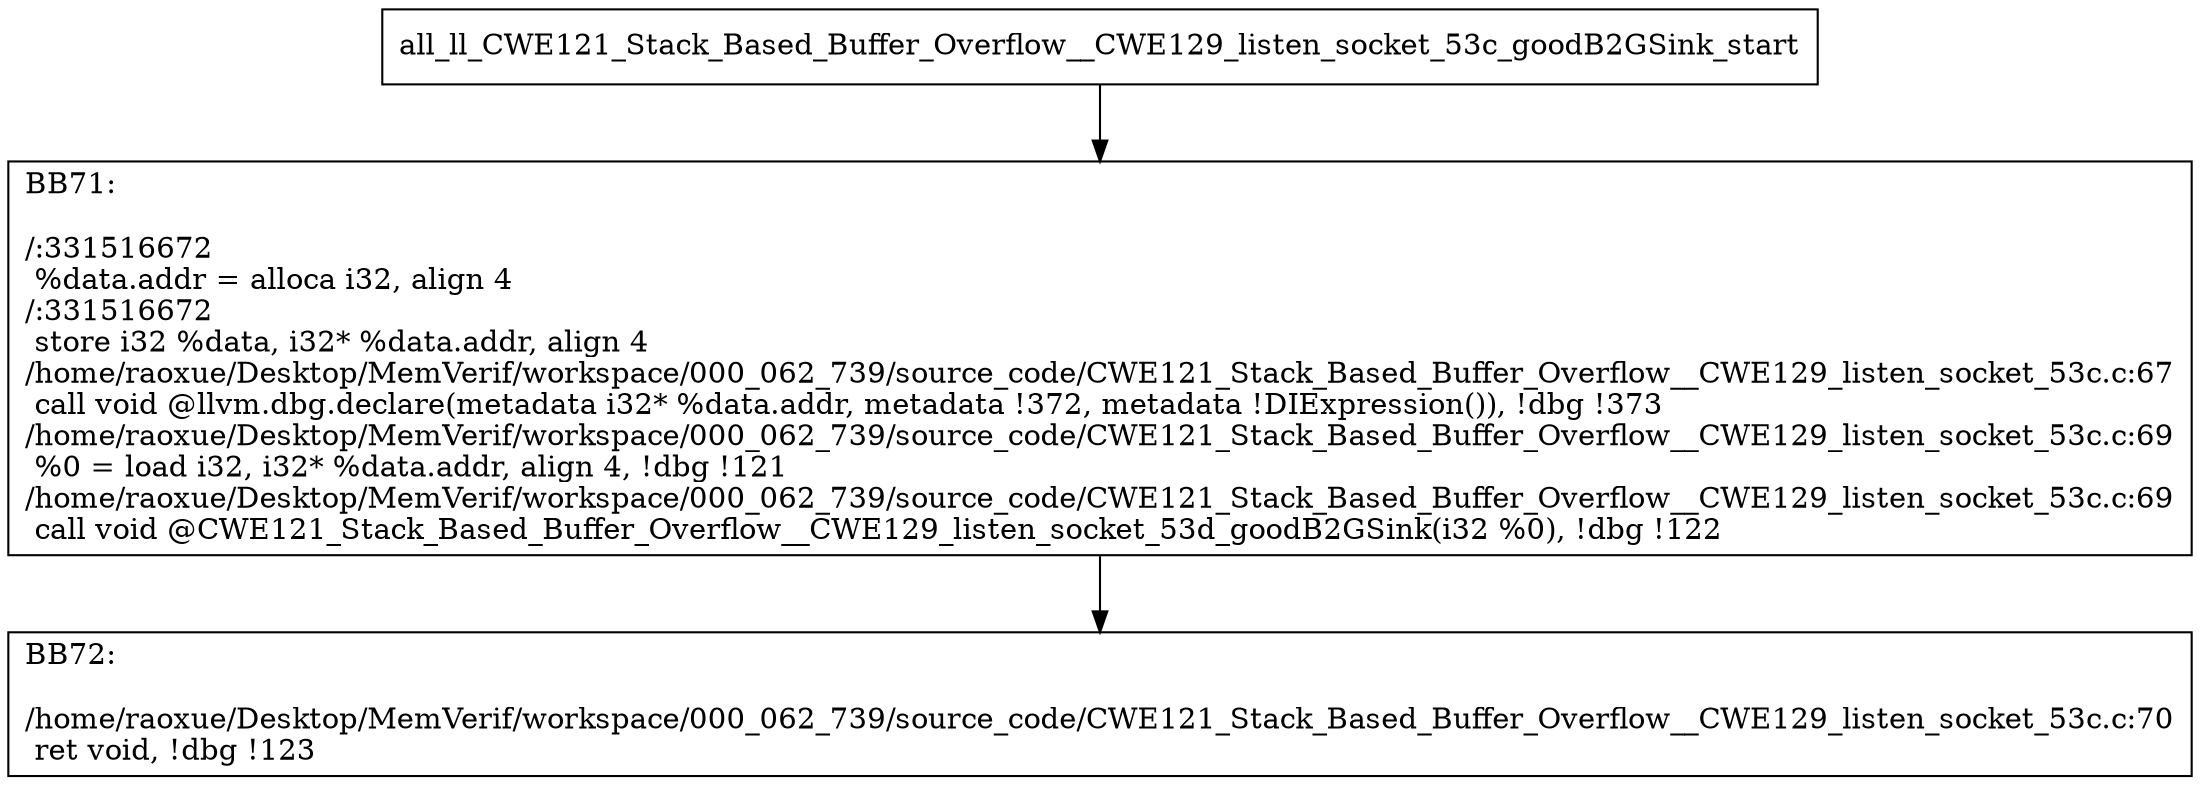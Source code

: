 digraph "CFG for'all_ll_CWE121_Stack_Based_Buffer_Overflow__CWE129_listen_socket_53c_goodB2GSink' function" {
	BBall_ll_CWE121_Stack_Based_Buffer_Overflow__CWE129_listen_socket_53c_goodB2GSink_start[shape=record,label="{all_ll_CWE121_Stack_Based_Buffer_Overflow__CWE129_listen_socket_53c_goodB2GSink_start}"];
	BBall_ll_CWE121_Stack_Based_Buffer_Overflow__CWE129_listen_socket_53c_goodB2GSink_start-> all_ll_CWE121_Stack_Based_Buffer_Overflow__CWE129_listen_socket_53c_goodB2GSinkBB71;
	all_ll_CWE121_Stack_Based_Buffer_Overflow__CWE129_listen_socket_53c_goodB2GSinkBB71 [shape=record, label="{BB71:\l\l/:331516672\l
  %data.addr = alloca i32, align 4\l
/:331516672\l
  store i32 %data, i32* %data.addr, align 4\l
/home/raoxue/Desktop/MemVerif/workspace/000_062_739/source_code/CWE121_Stack_Based_Buffer_Overflow__CWE129_listen_socket_53c.c:67\l
  call void @llvm.dbg.declare(metadata i32* %data.addr, metadata !372, metadata !DIExpression()), !dbg !373\l
/home/raoxue/Desktop/MemVerif/workspace/000_062_739/source_code/CWE121_Stack_Based_Buffer_Overflow__CWE129_listen_socket_53c.c:69\l
  %0 = load i32, i32* %data.addr, align 4, !dbg !121\l
/home/raoxue/Desktop/MemVerif/workspace/000_062_739/source_code/CWE121_Stack_Based_Buffer_Overflow__CWE129_listen_socket_53c.c:69\l
  call void @CWE121_Stack_Based_Buffer_Overflow__CWE129_listen_socket_53d_goodB2GSink(i32 %0), !dbg !122\l
}"];
	all_ll_CWE121_Stack_Based_Buffer_Overflow__CWE129_listen_socket_53c_goodB2GSinkBB71-> all_ll_CWE121_Stack_Based_Buffer_Overflow__CWE129_listen_socket_53c_goodB2GSinkBB72;
	all_ll_CWE121_Stack_Based_Buffer_Overflow__CWE129_listen_socket_53c_goodB2GSinkBB72 [shape=record, label="{BB72:\l\l/home/raoxue/Desktop/MemVerif/workspace/000_062_739/source_code/CWE121_Stack_Based_Buffer_Overflow__CWE129_listen_socket_53c.c:70\l
  ret void, !dbg !123\l
}"];
}
